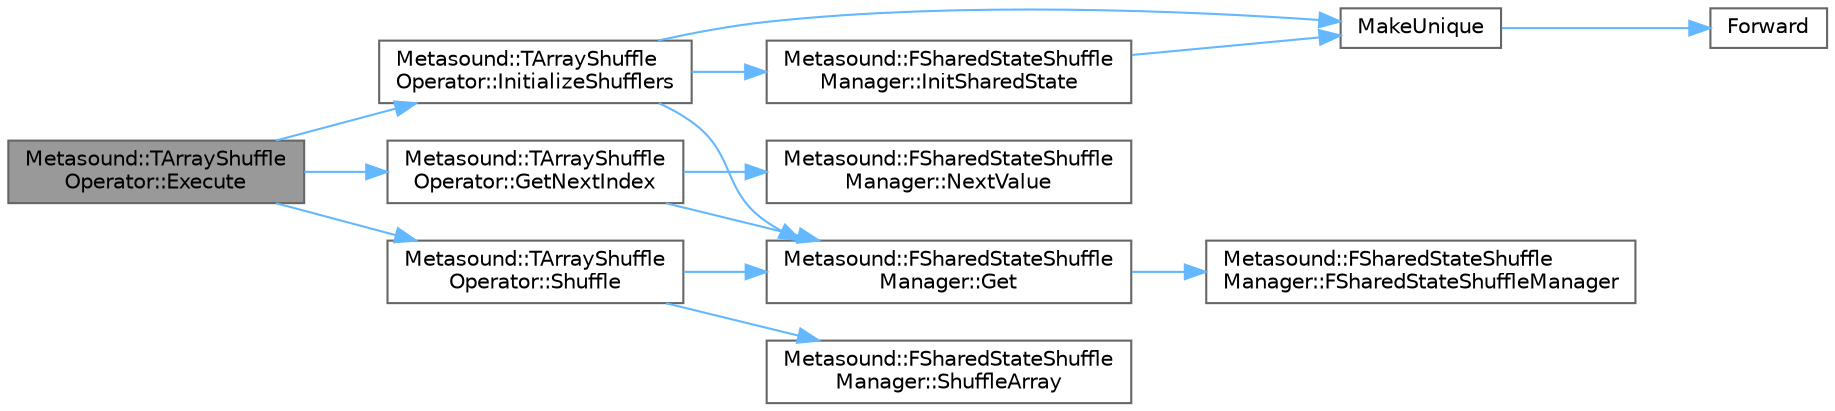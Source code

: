 digraph "Metasound::TArrayShuffleOperator::Execute"
{
 // INTERACTIVE_SVG=YES
 // LATEX_PDF_SIZE
  bgcolor="transparent";
  edge [fontname=Helvetica,fontsize=10,labelfontname=Helvetica,labelfontsize=10];
  node [fontname=Helvetica,fontsize=10,shape=box,height=0.2,width=0.4];
  rankdir="LR";
  Node1 [id="Node000001",label="Metasound::TArrayShuffle\lOperator::Execute",height=0.2,width=0.4,color="gray40", fillcolor="grey60", style="filled", fontcolor="black",tooltip=" "];
  Node1 -> Node2 [id="edge1_Node000001_Node000002",color="steelblue1",style="solid",tooltip=" "];
  Node2 [id="Node000002",label="Metasound::TArrayShuffle\lOperator::GetNextIndex",height=0.2,width=0.4,color="grey40", fillcolor="white", style="filled",URL="$d2/dd1/classMetasound_1_1TArrayShuffleOperator.html#a564fac4092477ab138115f9ca64635b2",tooltip=" "];
  Node2 -> Node3 [id="edge2_Node000002_Node000003",color="steelblue1",style="solid",tooltip=" "];
  Node3 [id="Node000003",label="Metasound::FSharedStateShuffle\lManager::Get",height=0.2,width=0.4,color="grey40", fillcolor="white", style="filled",URL="$d2/dce/classMetasound_1_1FSharedStateShuffleManager.html#a1e4bbd29723de343dae88e944cd241f1",tooltip=" "];
  Node3 -> Node4 [id="edge3_Node000003_Node000004",color="steelblue1",style="solid",tooltip=" "];
  Node4 [id="Node000004",label="Metasound::FSharedStateShuffle\lManager::FSharedStateShuffleManager",height=0.2,width=0.4,color="grey40", fillcolor="white", style="filled",URL="$d2/dce/classMetasound_1_1FSharedStateShuffleManager.html#a68b5184ab7b1e5371bcafdbda0b3bf13",tooltip=" "];
  Node2 -> Node5 [id="edge4_Node000002_Node000005",color="steelblue1",style="solid",tooltip=" "];
  Node5 [id="Node000005",label="Metasound::FSharedStateShuffle\lManager::NextValue",height=0.2,width=0.4,color="grey40", fillcolor="white", style="filled",URL="$d2/dce/classMetasound_1_1FSharedStateShuffleManager.html#ac37ab25668c2d8b8102f6ac5f91d5fa4",tooltip=" "];
  Node1 -> Node6 [id="edge5_Node000001_Node000006",color="steelblue1",style="solid",tooltip=" "];
  Node6 [id="Node000006",label="Metasound::TArrayShuffle\lOperator::InitializeShufflers",height=0.2,width=0.4,color="grey40", fillcolor="white", style="filled",URL="$d2/dd1/classMetasound_1_1TArrayShuffleOperator.html#a7a7a5a432d6f3f757e8b12e981f2fc27",tooltip=" "];
  Node6 -> Node3 [id="edge6_Node000006_Node000003",color="steelblue1",style="solid",tooltip=" "];
  Node6 -> Node7 [id="edge7_Node000006_Node000007",color="steelblue1",style="solid",tooltip=" "];
  Node7 [id="Node000007",label="Metasound::FSharedStateShuffle\lManager::InitSharedState",height=0.2,width=0.4,color="grey40", fillcolor="white", style="filled",URL="$d2/dce/classMetasound_1_1FSharedStateShuffleManager.html#ad5797d1ff7262b6429da1d7013f9b19d",tooltip=" "];
  Node7 -> Node8 [id="edge8_Node000007_Node000008",color="steelblue1",style="solid",tooltip=" "];
  Node8 [id="Node000008",label="MakeUnique",height=0.2,width=0.4,color="grey40", fillcolor="white", style="filled",URL="$de/d1a/UniquePtr_8h.html#a9e3be2ab9b6efa8383f83df1c1a22239",tooltip="Allocates a new object of type T with the given arguments and returns it as a TUniquePtr."];
  Node8 -> Node9 [id="edge9_Node000008_Node000009",color="steelblue1",style="solid",tooltip=" "];
  Node9 [id="Node000009",label="Forward",height=0.2,width=0.4,color="grey40", fillcolor="white", style="filled",URL="$d4/d24/UnrealTemplate_8h.html#a68f280c1d561a8899a1e9e3ea8405d00",tooltip="Forward will cast a reference to an rvalue reference."];
  Node6 -> Node8 [id="edge10_Node000006_Node000008",color="steelblue1",style="solid",tooltip=" "];
  Node1 -> Node10 [id="edge11_Node000001_Node000010",color="steelblue1",style="solid",tooltip=" "];
  Node10 [id="Node000010",label="Metasound::TArrayShuffle\lOperator::Shuffle",height=0.2,width=0.4,color="grey40", fillcolor="white", style="filled",URL="$d2/dd1/classMetasound_1_1TArrayShuffleOperator.html#a5e2d3edb0f4526722ba6620adfe9d2b0",tooltip=" "];
  Node10 -> Node3 [id="edge12_Node000010_Node000003",color="steelblue1",style="solid",tooltip=" "];
  Node10 -> Node11 [id="edge13_Node000010_Node000011",color="steelblue1",style="solid",tooltip=" "];
  Node11 [id="Node000011",label="Metasound::FSharedStateShuffle\lManager::ShuffleArray",height=0.2,width=0.4,color="grey40", fillcolor="white", style="filled",URL="$d2/dce/classMetasound_1_1FSharedStateShuffleManager.html#a387352957b13f1816979b150a454285f",tooltip=" "];
}
